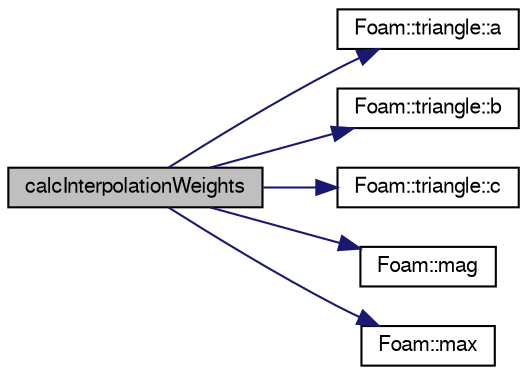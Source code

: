 digraph "calcInterpolationWeights"
{
  bgcolor="transparent";
  edge [fontname="FreeSans",fontsize="10",labelfontname="FreeSans",labelfontsize="10"];
  node [fontname="FreeSans",fontsize="10",shape=record];
  rankdir="LR";
  Node4526 [label="calcInterpolationWeights",height=0.2,width=0.4,color="black", fillcolor="grey75", style="filled", fontcolor="black"];
  Node4526 -> Node4527 [color="midnightblue",fontsize="10",style="solid",fontname="FreeSans"];
  Node4527 [label="Foam::triangle::a",height=0.2,width=0.4,color="black",URL="$a27606.html#a4a0b2aa1a8d2fad78da80e9ba77f70e7",tooltip="Return first vertex. "];
  Node4526 -> Node4528 [color="midnightblue",fontsize="10",style="solid",fontname="FreeSans"];
  Node4528 [label="Foam::triangle::b",height=0.2,width=0.4,color="black",URL="$a27606.html#ae6d6c93d3a7c31fb8e05da1b36229826",tooltip="Return second vertex. "];
  Node4526 -> Node4529 [color="midnightblue",fontsize="10",style="solid",fontname="FreeSans"];
  Node4529 [label="Foam::triangle::c",height=0.2,width=0.4,color="black",URL="$a27606.html#a8f92f44f3ec8e62eb3a0cebbe8c1ffb9",tooltip="Return third vertex. "];
  Node4526 -> Node4530 [color="midnightblue",fontsize="10",style="solid",fontname="FreeSans"];
  Node4530 [label="Foam::mag",height=0.2,width=0.4,color="black",URL="$a21124.html#a929da2a3fdcf3dacbbe0487d3a330dae"];
  Node4526 -> Node4531 [color="midnightblue",fontsize="10",style="solid",fontname="FreeSans"];
  Node4531 [label="Foam::max",height=0.2,width=0.4,color="black",URL="$a21124.html#ac993e906cf2774ae77e666bc24e81733"];
}
